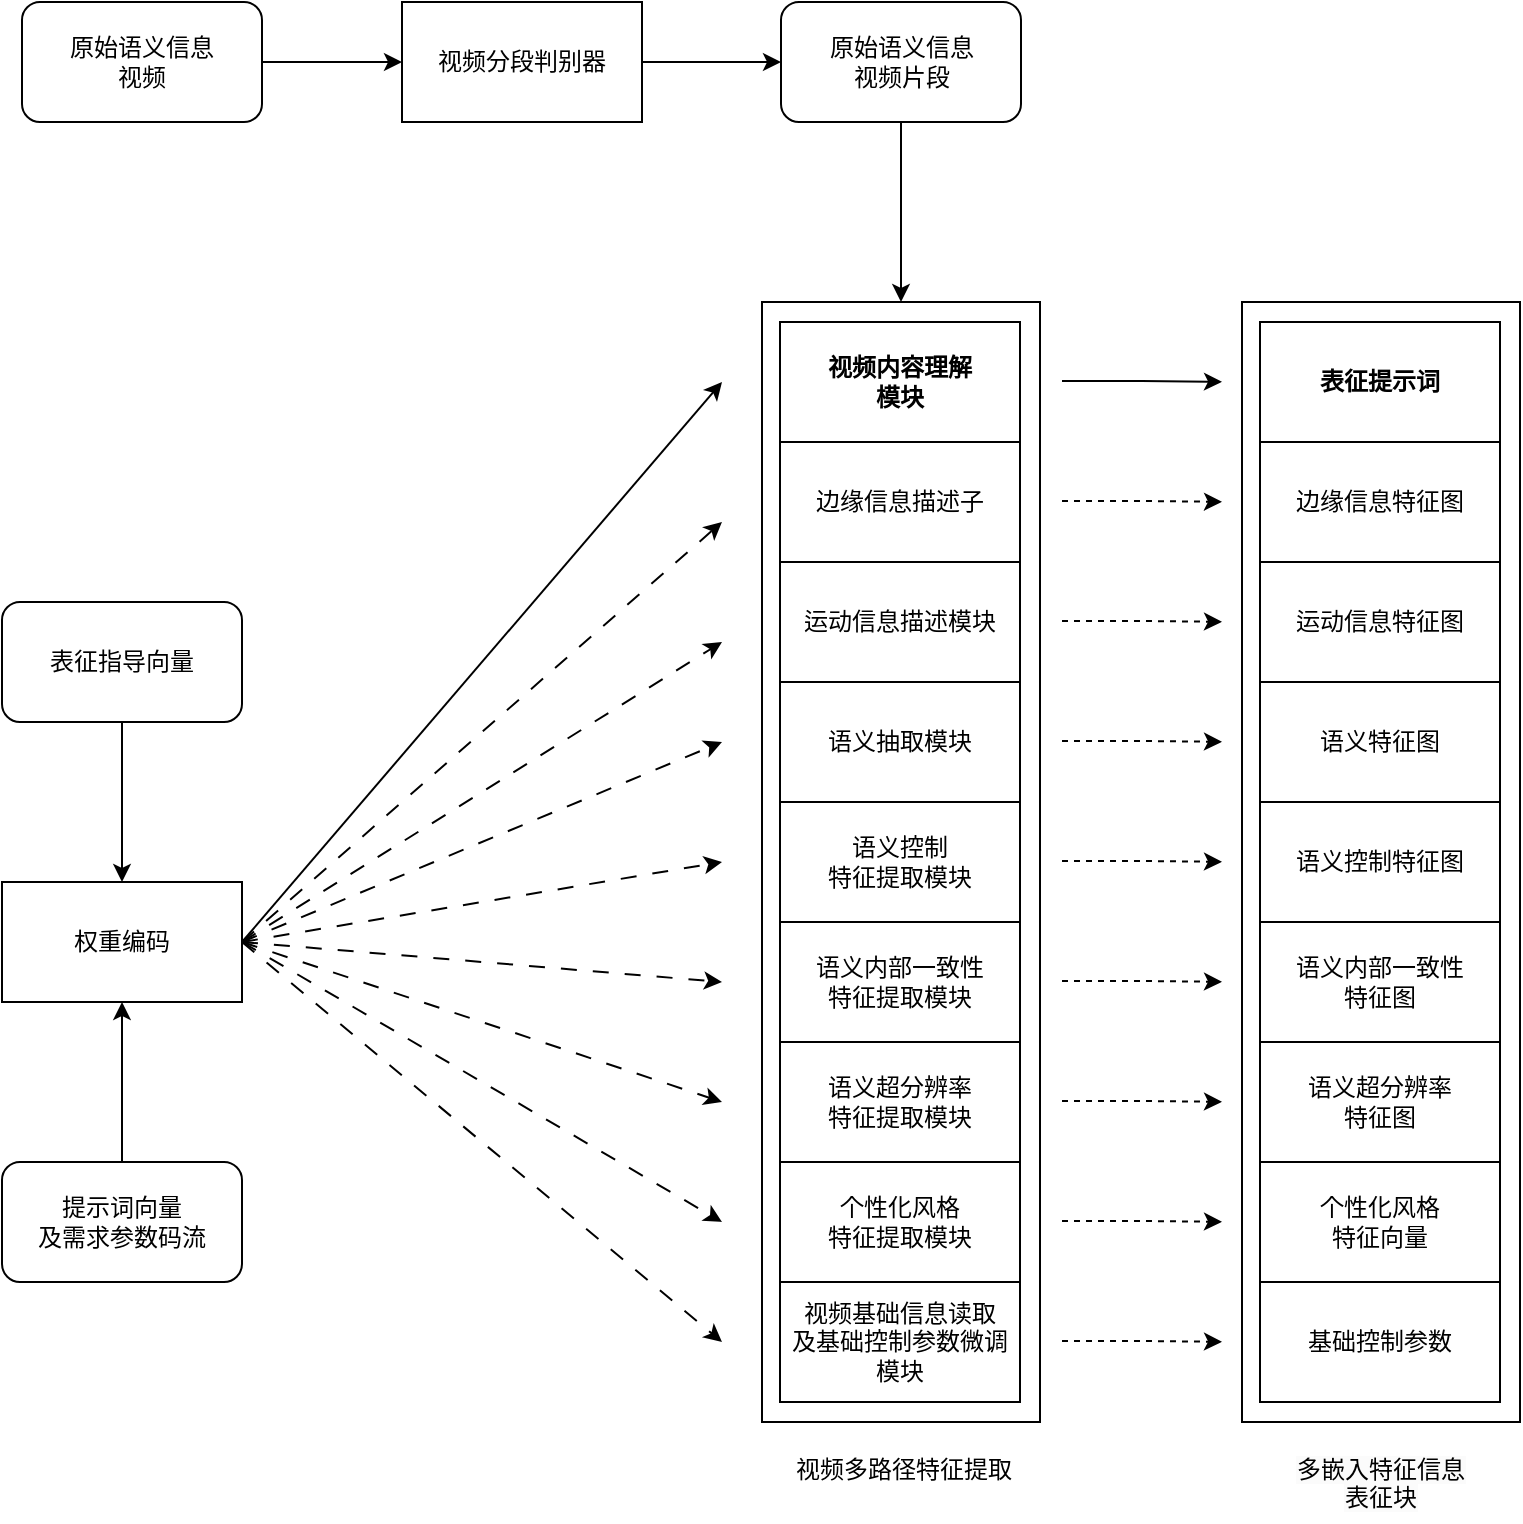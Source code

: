 <mxfile version="24.7.7">
  <diagram name="第 1 页" id="JpJuvLmKtG-MRXJeiW7m">
    <mxGraphModel dx="1188" dy="-168" grid="1" gridSize="10" guides="1" tooltips="1" connect="1" arrows="1" fold="1" page="1" pageScale="1" pageWidth="1169" pageHeight="827" math="0" shadow="0">
      <root>
        <mxCell id="0" />
        <mxCell id="1" parent="0" />
        <mxCell id="MxfFoUVx61xuFkuIelYx-3" value="提示词向量&lt;div&gt;及需求参数码流&lt;/div&gt;" style="rounded=1;whiteSpace=wrap;html=1;" parent="1" vertex="1">
          <mxGeometry x="540" y="1560" width="120" height="60" as="geometry" />
        </mxCell>
        <mxCell id="tYisujq_Tc-ig6ptFAuq-2" style="edgeStyle=orthogonalEdgeStyle;rounded=0;orthogonalLoop=1;jettySize=auto;html=1;entryX=0.5;entryY=0;entryDx=0;entryDy=0;" parent="1" source="MxfFoUVx61xuFkuIelYx-4" target="MxfFoUVx61xuFkuIelYx-40" edge="1">
          <mxGeometry relative="1" as="geometry" />
        </mxCell>
        <mxCell id="MxfFoUVx61xuFkuIelYx-4" value="原始语义信息&lt;br&gt;视频片段" style="rounded=1;whiteSpace=wrap;html=1;" parent="1" vertex="1">
          <mxGeometry x="929.5" y="980" width="120" height="60" as="geometry" />
        </mxCell>
        <mxCell id="tYisujq_Tc-ig6ptFAuq-1" style="edgeStyle=orthogonalEdgeStyle;rounded=0;orthogonalLoop=1;jettySize=auto;html=1;entryX=0.5;entryY=0;entryDx=0;entryDy=0;" parent="1" source="MxfFoUVx61xuFkuIelYx-5" target="MxfFoUVx61xuFkuIelYx-7" edge="1">
          <mxGeometry relative="1" as="geometry" />
        </mxCell>
        <mxCell id="MxfFoUVx61xuFkuIelYx-5" value="表征指导向量" style="rounded=1;whiteSpace=wrap;html=1;" parent="1" vertex="1">
          <mxGeometry x="540" y="1280" width="120" height="60" as="geometry" />
        </mxCell>
        <mxCell id="MxfFoUVx61xuFkuIelYx-7" value="权重编码" style="rounded=0;whiteSpace=wrap;html=1;" parent="1" vertex="1">
          <mxGeometry x="540" y="1420" width="120" height="60" as="geometry" />
        </mxCell>
        <mxCell id="MxfFoUVx61xuFkuIelYx-22" value="&lt;div style=&quot;text-align: center;&quot;&gt;&lt;span style=&quot;background-color: initial;&quot;&gt;视频多路径特征提取&lt;/span&gt;&lt;/div&gt;" style="text;whiteSpace=wrap;html=1;" parent="1" vertex="1">
          <mxGeometry x="934.5" y="1700" width="110" height="40" as="geometry" />
        </mxCell>
        <mxCell id="MxfFoUVx61xuFkuIelYx-40" value="" style="rounded=0;whiteSpace=wrap;html=1;" parent="1" vertex="1">
          <mxGeometry x="920" y="1130" width="139" height="560" as="geometry" />
        </mxCell>
        <mxCell id="MxfFoUVx61xuFkuIelYx-41" value="边缘信息描述子" style="rounded=0;whiteSpace=wrap;html=1;" parent="1" vertex="1">
          <mxGeometry x="929" y="1200" width="120" height="60" as="geometry" />
        </mxCell>
        <mxCell id="MxfFoUVx61xuFkuIelYx-55" style="edgeStyle=orthogonalEdgeStyle;rounded=0;orthogonalLoop=1;jettySize=auto;html=1;" parent="1" edge="1">
          <mxGeometry relative="1" as="geometry">
            <mxPoint x="1150" y="1169.9" as="targetPoint" />
            <mxPoint x="1070" y="1169.51" as="sourcePoint" />
            <Array as="points">
              <mxPoint x="1110" y="1169.51" />
              <mxPoint x="1110" y="1169.51" />
            </Array>
          </mxGeometry>
        </mxCell>
        <mxCell id="MxfFoUVx61xuFkuIelYx-42" value="&lt;b&gt;视频内容理解&lt;/b&gt;&lt;div&gt;&lt;b&gt;模块&lt;/b&gt;&lt;/div&gt;" style="rounded=0;whiteSpace=wrap;html=1;" parent="1" vertex="1">
          <mxGeometry x="929" y="1140" width="120" height="60" as="geometry" />
        </mxCell>
        <mxCell id="MxfFoUVx61xuFkuIelYx-44" value="语义控制&lt;div&gt;特征提取模块&lt;/div&gt;" style="rounded=0;whiteSpace=wrap;html=1;" parent="1" vertex="1">
          <mxGeometry x="929" y="1380" width="120" height="60" as="geometry" />
        </mxCell>
        <mxCell id="MxfFoUVx61xuFkuIelYx-45" value="语义超分辨率&lt;div&gt;特征提取模块&lt;/div&gt;" style="rounded=0;whiteSpace=wrap;html=1;" parent="1" vertex="1">
          <mxGeometry x="929" y="1500" width="120" height="60" as="geometry" />
        </mxCell>
        <mxCell id="MxfFoUVx61xuFkuIelYx-46" value="语义抽取模块" style="rounded=0;whiteSpace=wrap;html=1;" parent="1" vertex="1">
          <mxGeometry x="929" y="1320" width="120" height="60" as="geometry" />
        </mxCell>
        <mxCell id="MxfFoUVx61xuFkuIelYx-48" value="&lt;div&gt;个性化风格&lt;/div&gt;&lt;div&gt;特征提取模块&lt;/div&gt;" style="rounded=0;whiteSpace=wrap;html=1;" parent="1" vertex="1">
          <mxGeometry x="929" y="1560" width="120" height="60" as="geometry" />
        </mxCell>
        <mxCell id="MxfFoUVx61xuFkuIelYx-51" value="&lt;div&gt;运动信息描述模块&lt;/div&gt;" style="rounded=0;whiteSpace=wrap;html=1;" parent="1" vertex="1">
          <mxGeometry x="929" y="1260" width="120" height="60" as="geometry" />
        </mxCell>
        <mxCell id="MxfFoUVx61xuFkuIelYx-52" value="&lt;div&gt;语义内部一致性&lt;/div&gt;&lt;div&gt;特征&lt;span style=&quot;background-color: initial;&quot;&gt;提取模块&lt;/span&gt;&lt;/div&gt;" style="rounded=0;whiteSpace=wrap;html=1;" parent="1" vertex="1">
          <mxGeometry x="929" y="1440" width="120" height="60" as="geometry" />
        </mxCell>
        <mxCell id="MxfFoUVx61xuFkuIelYx-53" value="&lt;div&gt;视频基础信息读取&lt;/div&gt;&lt;div&gt;及基础控制参数微调模块&lt;/div&gt;" style="rounded=0;whiteSpace=wrap;html=1;" parent="1" vertex="1">
          <mxGeometry x="929" y="1620" width="120" height="60" as="geometry" />
        </mxCell>
        <mxCell id="MxfFoUVx61xuFkuIelYx-54" value="&lt;span style=&quot;color: rgb(0, 0, 0); font-family: Helvetica; font-size: 12px; font-style: normal; font-variant-ligatures: normal; font-variant-caps: normal; font-weight: 400; letter-spacing: normal; orphans: 2; text-indent: 0px; text-transform: none; widows: 2; word-spacing: 0px; -webkit-text-stroke-width: 0px; white-space: normal; background-color: rgb(251, 251, 251); text-decoration-thickness: initial; text-decoration-style: initial; text-decoration-color: initial; float: none; display: inline !important;&quot;&gt;多嵌入特征信息&lt;/span&gt;&lt;div&gt;&lt;span style=&quot;color: rgb(0, 0, 0); font-family: Helvetica; font-size: 12px; font-style: normal; font-variant-ligatures: normal; font-variant-caps: normal; font-weight: 400; letter-spacing: normal; orphans: 2; text-indent: 0px; text-transform: none; widows: 2; word-spacing: 0px; -webkit-text-stroke-width: 0px; white-space: normal; background-color: rgb(251, 251, 251); text-decoration-thickness: initial; text-decoration-style: initial; text-decoration-color: initial; float: none; display: inline !important;&quot;&gt;表征块&lt;/span&gt;&lt;/div&gt;" style="text;whiteSpace=wrap;html=1;align=center;" parent="1" vertex="1">
          <mxGeometry x="1173.5" y="1700" width="111" height="40" as="geometry" />
        </mxCell>
        <mxCell id="MxfFoUVx61xuFkuIelYx-57" value="" style="endArrow=classic;html=1;rounded=0;exitX=1;exitY=0.5;exitDx=0;exitDy=0;" parent="1" source="MxfFoUVx61xuFkuIelYx-7" edge="1">
          <mxGeometry width="50" height="50" relative="1" as="geometry">
            <mxPoint x="850" y="1160" as="sourcePoint" />
            <mxPoint x="900" y="1170" as="targetPoint" />
          </mxGeometry>
        </mxCell>
        <mxCell id="MxfFoUVx61xuFkuIelYx-64" value="" style="endArrow=classic;html=1;rounded=0;dashed=1;dashPattern=8 8;exitX=1;exitY=0.5;exitDx=0;exitDy=0;" parent="1" source="MxfFoUVx61xuFkuIelYx-7" edge="1">
          <mxGeometry width="50" height="50" relative="1" as="geometry">
            <mxPoint x="790" y="1450" as="sourcePoint" />
            <mxPoint x="900" y="1240" as="targetPoint" />
          </mxGeometry>
        </mxCell>
        <mxCell id="MxfFoUVx61xuFkuIelYx-65" value="" style="endArrow=classic;html=1;rounded=0;dashed=1;dashPattern=8 8;exitX=1;exitY=0.5;exitDx=0;exitDy=0;" parent="1" source="MxfFoUVx61xuFkuIelYx-7" edge="1">
          <mxGeometry width="50" height="50" relative="1" as="geometry">
            <mxPoint x="790" y="1790" as="sourcePoint" />
            <mxPoint x="900" y="1300" as="targetPoint" />
          </mxGeometry>
        </mxCell>
        <mxCell id="MxfFoUVx61xuFkuIelYx-66" value="" style="endArrow=classic;html=1;rounded=0;dashed=1;dashPattern=8 8;exitX=1;exitY=0.5;exitDx=0;exitDy=0;" parent="1" source="MxfFoUVx61xuFkuIelYx-7" edge="1">
          <mxGeometry width="50" height="50" relative="1" as="geometry">
            <mxPoint x="790" y="1850" as="sourcePoint" />
            <mxPoint x="900" y="1410" as="targetPoint" />
          </mxGeometry>
        </mxCell>
        <mxCell id="MxfFoUVx61xuFkuIelYx-67" value="" style="endArrow=classic;html=1;rounded=0;dashed=1;dashPattern=8 8;exitX=1;exitY=0.5;exitDx=0;exitDy=0;" parent="1" source="MxfFoUVx61xuFkuIelYx-7" edge="1">
          <mxGeometry width="50" height="50" relative="1" as="geometry">
            <mxPoint x="790" y="1910" as="sourcePoint" />
            <mxPoint x="900" y="1470" as="targetPoint" />
          </mxGeometry>
        </mxCell>
        <mxCell id="MxfFoUVx61xuFkuIelYx-68" value="" style="endArrow=classic;html=1;rounded=0;dashed=1;dashPattern=8 8;exitX=1;exitY=0.5;exitDx=0;exitDy=0;" parent="1" source="MxfFoUVx61xuFkuIelYx-7" edge="1">
          <mxGeometry width="50" height="50" relative="1" as="geometry">
            <mxPoint x="790" y="1550" as="sourcePoint" />
            <mxPoint x="900" y="1350" as="targetPoint" />
          </mxGeometry>
        </mxCell>
        <mxCell id="MxfFoUVx61xuFkuIelYx-69" value="" style="endArrow=classic;html=1;rounded=0;dashed=1;dashPattern=8 8;exitX=1;exitY=0.5;exitDx=0;exitDy=0;" parent="1" source="MxfFoUVx61xuFkuIelYx-7" edge="1">
          <mxGeometry width="50" height="50" relative="1" as="geometry">
            <mxPoint x="800" y="1610" as="sourcePoint" />
            <mxPoint x="900" y="1530" as="targetPoint" />
          </mxGeometry>
        </mxCell>
        <mxCell id="MxfFoUVx61xuFkuIelYx-70" value="" style="endArrow=classic;html=1;rounded=0;dashed=1;dashPattern=8 8;exitX=1;exitY=0.5;exitDx=0;exitDy=0;" parent="1" source="MxfFoUVx61xuFkuIelYx-7" edge="1">
          <mxGeometry width="50" height="50" relative="1" as="geometry">
            <mxPoint x="790" y="1640" as="sourcePoint" />
            <mxPoint x="900" y="1590" as="targetPoint" />
          </mxGeometry>
        </mxCell>
        <mxCell id="MxfFoUVx61xuFkuIelYx-72" style="edgeStyle=orthogonalEdgeStyle;rounded=0;orthogonalLoop=1;jettySize=auto;html=1;dashed=1;" parent="1" edge="1">
          <mxGeometry relative="1" as="geometry">
            <mxPoint x="1150" y="1229.93" as="targetPoint" />
            <mxPoint x="1070" y="1229.54" as="sourcePoint" />
            <Array as="points">
              <mxPoint x="1110" y="1229.54" />
              <mxPoint x="1110" y="1229.54" />
            </Array>
          </mxGeometry>
        </mxCell>
        <mxCell id="MxfFoUVx61xuFkuIelYx-73" style="edgeStyle=orthogonalEdgeStyle;rounded=0;orthogonalLoop=1;jettySize=auto;html=1;dashed=1;" parent="1" edge="1">
          <mxGeometry relative="1" as="geometry">
            <mxPoint x="1150" y="1289.89" as="targetPoint" />
            <mxPoint x="1070" y="1289.5" as="sourcePoint" />
            <Array as="points">
              <mxPoint x="1110" y="1289.5" />
              <mxPoint x="1110" y="1289.5" />
            </Array>
          </mxGeometry>
        </mxCell>
        <mxCell id="MxfFoUVx61xuFkuIelYx-74" style="edgeStyle=orthogonalEdgeStyle;rounded=0;orthogonalLoop=1;jettySize=auto;html=1;dashed=1;" parent="1" edge="1">
          <mxGeometry relative="1" as="geometry">
            <mxPoint x="1150" y="1349.89" as="targetPoint" />
            <mxPoint x="1070" y="1349.5" as="sourcePoint" />
            <Array as="points">
              <mxPoint x="1110" y="1349.5" />
              <mxPoint x="1110" y="1349.5" />
            </Array>
          </mxGeometry>
        </mxCell>
        <mxCell id="MxfFoUVx61xuFkuIelYx-75" style="edgeStyle=orthogonalEdgeStyle;rounded=0;orthogonalLoop=1;jettySize=auto;html=1;dashed=1;" parent="1" edge="1">
          <mxGeometry relative="1" as="geometry">
            <mxPoint x="1150" y="1409.89" as="targetPoint" />
            <mxPoint x="1070" y="1409.5" as="sourcePoint" />
            <Array as="points">
              <mxPoint x="1110" y="1409.5" />
              <mxPoint x="1110" y="1409.5" />
            </Array>
          </mxGeometry>
        </mxCell>
        <mxCell id="MxfFoUVx61xuFkuIelYx-76" style="edgeStyle=orthogonalEdgeStyle;rounded=0;orthogonalLoop=1;jettySize=auto;html=1;dashed=1;" parent="1" edge="1">
          <mxGeometry relative="1" as="geometry">
            <mxPoint x="1150" y="1469.89" as="targetPoint" />
            <mxPoint x="1070" y="1469.5" as="sourcePoint" />
            <Array as="points">
              <mxPoint x="1110" y="1469.5" />
              <mxPoint x="1110" y="1469.5" />
            </Array>
          </mxGeometry>
        </mxCell>
        <mxCell id="MxfFoUVx61xuFkuIelYx-77" style="edgeStyle=orthogonalEdgeStyle;rounded=0;orthogonalLoop=1;jettySize=auto;html=1;dashed=1;" parent="1" edge="1">
          <mxGeometry relative="1" as="geometry">
            <mxPoint x="1150" y="1529.89" as="targetPoint" />
            <mxPoint x="1070" y="1529.5" as="sourcePoint" />
            <Array as="points">
              <mxPoint x="1110" y="1529.5" />
              <mxPoint x="1110" y="1529.5" />
            </Array>
          </mxGeometry>
        </mxCell>
        <mxCell id="MxfFoUVx61xuFkuIelYx-78" style="edgeStyle=orthogonalEdgeStyle;rounded=0;orthogonalLoop=1;jettySize=auto;html=1;dashed=1;" parent="1" edge="1">
          <mxGeometry relative="1" as="geometry">
            <mxPoint x="1150" y="1589.89" as="targetPoint" />
            <mxPoint x="1070" y="1589.5" as="sourcePoint" />
            <Array as="points">
              <mxPoint x="1110" y="1589.5" />
              <mxPoint x="1110" y="1589.5" />
            </Array>
          </mxGeometry>
        </mxCell>
        <mxCell id="MxfFoUVx61xuFkuIelYx-79" style="edgeStyle=orthogonalEdgeStyle;rounded=0;orthogonalLoop=1;jettySize=auto;html=1;dashed=1;" parent="1" edge="1">
          <mxGeometry relative="1" as="geometry">
            <mxPoint x="1150" y="1649.89" as="targetPoint" />
            <mxPoint x="1070" y="1649.5" as="sourcePoint" />
            <Array as="points">
              <mxPoint x="1110" y="1649.5" />
              <mxPoint x="1110" y="1649.5" />
            </Array>
          </mxGeometry>
        </mxCell>
        <mxCell id="tYisujq_Tc-ig6ptFAuq-3" style="edgeStyle=orthogonalEdgeStyle;rounded=0;orthogonalLoop=1;jettySize=auto;html=1;entryX=0.5;entryY=1;entryDx=0;entryDy=0;" parent="1" source="MxfFoUVx61xuFkuIelYx-3" target="MxfFoUVx61xuFkuIelYx-7" edge="1">
          <mxGeometry relative="1" as="geometry" />
        </mxCell>
        <mxCell id="tYisujq_Tc-ig6ptFAuq-9" style="edgeStyle=orthogonalEdgeStyle;rounded=0;orthogonalLoop=1;jettySize=auto;html=1;entryX=0;entryY=0.5;entryDx=0;entryDy=0;" parent="1" source="tYisujq_Tc-ig6ptFAuq-5" target="tYisujq_Tc-ig6ptFAuq-8" edge="1">
          <mxGeometry relative="1" as="geometry" />
        </mxCell>
        <mxCell id="tYisujq_Tc-ig6ptFAuq-5" value="原始语义信息&lt;br&gt;视频" style="rounded=1;whiteSpace=wrap;html=1;" parent="1" vertex="1">
          <mxGeometry x="550" y="980" width="120" height="60" as="geometry" />
        </mxCell>
        <mxCell id="tYisujq_Tc-ig6ptFAuq-10" style="edgeStyle=orthogonalEdgeStyle;rounded=0;orthogonalLoop=1;jettySize=auto;html=1;entryX=0;entryY=0.5;entryDx=0;entryDy=0;" parent="1" source="tYisujq_Tc-ig6ptFAuq-8" target="MxfFoUVx61xuFkuIelYx-4" edge="1">
          <mxGeometry relative="1" as="geometry" />
        </mxCell>
        <mxCell id="tYisujq_Tc-ig6ptFAuq-8" value="视频分段判别器" style="rounded=0;whiteSpace=wrap;html=1;" parent="1" vertex="1">
          <mxGeometry x="740" y="980" width="120" height="60" as="geometry" />
        </mxCell>
        <mxCell id="8XPtbsdvWMlHpr7r8fQ2-1" value="" style="endArrow=classic;html=1;rounded=0;dashed=1;dashPattern=8 8;exitX=1;exitY=0.5;exitDx=0;exitDy=0;" edge="1" parent="1" source="MxfFoUVx61xuFkuIelYx-7">
          <mxGeometry width="50" height="50" relative="1" as="geometry">
            <mxPoint x="670" y="1460" as="sourcePoint" />
            <mxPoint x="900" y="1650" as="targetPoint" />
          </mxGeometry>
        </mxCell>
        <mxCell id="8XPtbsdvWMlHpr7r8fQ2-3" value="" style="rounded=0;whiteSpace=wrap;html=1;" vertex="1" parent="1">
          <mxGeometry x="1160" y="1130" width="139" height="560" as="geometry" />
        </mxCell>
        <mxCell id="8XPtbsdvWMlHpr7r8fQ2-4" value="边缘信息特征图" style="rounded=0;whiteSpace=wrap;html=1;" vertex="1" parent="1">
          <mxGeometry x="1169" y="1200" width="120" height="60" as="geometry" />
        </mxCell>
        <mxCell id="8XPtbsdvWMlHpr7r8fQ2-5" value="&lt;b&gt;表征提示词&lt;/b&gt;" style="rounded=0;whiteSpace=wrap;html=1;" vertex="1" parent="1">
          <mxGeometry x="1169" y="1140" width="120" height="60" as="geometry" />
        </mxCell>
        <mxCell id="8XPtbsdvWMlHpr7r8fQ2-6" value="语义控制&lt;span style=&quot;background-color: initial;&quot;&gt;特征图&lt;/span&gt;" style="rounded=0;whiteSpace=wrap;html=1;" vertex="1" parent="1">
          <mxGeometry x="1169" y="1380" width="120" height="60" as="geometry" />
        </mxCell>
        <mxCell id="8XPtbsdvWMlHpr7r8fQ2-7" value="语义超分辨率&lt;div&gt;特征图&lt;/div&gt;" style="rounded=0;whiteSpace=wrap;html=1;" vertex="1" parent="1">
          <mxGeometry x="1169" y="1500" width="120" height="60" as="geometry" />
        </mxCell>
        <mxCell id="8XPtbsdvWMlHpr7r8fQ2-8" value="语义特征图" style="rounded=0;whiteSpace=wrap;html=1;" vertex="1" parent="1">
          <mxGeometry x="1169" y="1320" width="120" height="60" as="geometry" />
        </mxCell>
        <mxCell id="8XPtbsdvWMlHpr7r8fQ2-9" value="&lt;div&gt;个性化风格&lt;/div&gt;&lt;div&gt;特征向量&lt;/div&gt;" style="rounded=0;whiteSpace=wrap;html=1;" vertex="1" parent="1">
          <mxGeometry x="1169" y="1560" width="120" height="60" as="geometry" />
        </mxCell>
        <mxCell id="8XPtbsdvWMlHpr7r8fQ2-10" value="&lt;div&gt;运动信息特征图&lt;/div&gt;" style="rounded=0;whiteSpace=wrap;html=1;" vertex="1" parent="1">
          <mxGeometry x="1169" y="1260" width="120" height="60" as="geometry" />
        </mxCell>
        <mxCell id="8XPtbsdvWMlHpr7r8fQ2-11" value="&lt;div&gt;语义内部一致性&lt;/div&gt;&lt;div&gt;特征图&lt;/div&gt;" style="rounded=0;whiteSpace=wrap;html=1;" vertex="1" parent="1">
          <mxGeometry x="1169" y="1440" width="120" height="60" as="geometry" />
        </mxCell>
        <mxCell id="8XPtbsdvWMlHpr7r8fQ2-12" value="&lt;div&gt;基础控制参数&lt;/div&gt;" style="rounded=0;whiteSpace=wrap;html=1;" vertex="1" parent="1">
          <mxGeometry x="1169" y="1620" width="120" height="60" as="geometry" />
        </mxCell>
      </root>
    </mxGraphModel>
  </diagram>
</mxfile>
